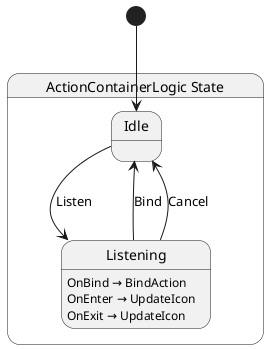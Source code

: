 @startuml ActionContainerLogic
state "ActionContainerLogic State" as Yolk_UI_Options_ActionBindButton_ActionContainerLogic_State {
  state "Idle" as Yolk_UI_Options_ActionBindButton_ActionContainerLogic_State_Idle
  state "Listening" as Yolk_UI_Options_ActionBindButton_ActionContainerLogic_State_Listening
}

Yolk_UI_Options_ActionBindButton_ActionContainerLogic_State_Idle --> Yolk_UI_Options_ActionBindButton_ActionContainerLogic_State_Listening : Listen
Yolk_UI_Options_ActionBindButton_ActionContainerLogic_State_Listening --> Yolk_UI_Options_ActionBindButton_ActionContainerLogic_State_Idle : Bind
Yolk_UI_Options_ActionBindButton_ActionContainerLogic_State_Listening --> Yolk_UI_Options_ActionBindButton_ActionContainerLogic_State_Idle : Cancel

Yolk_UI_Options_ActionBindButton_ActionContainerLogic_State_Listening : OnBind → BindAction
Yolk_UI_Options_ActionBindButton_ActionContainerLogic_State_Listening : OnEnter → UpdateIcon
Yolk_UI_Options_ActionBindButton_ActionContainerLogic_State_Listening : OnExit → UpdateIcon

[*] --> Yolk_UI_Options_ActionBindButton_ActionContainerLogic_State_Idle
@enduml